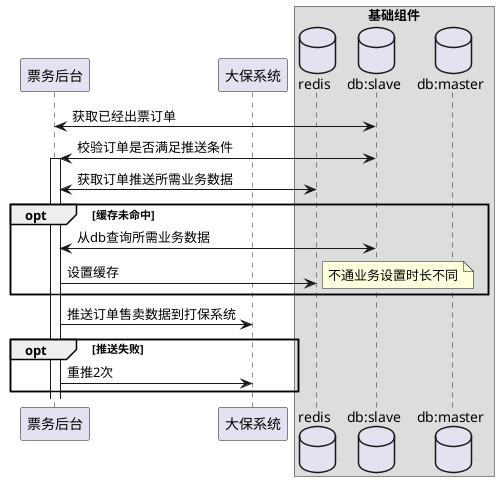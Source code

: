 @startuml

participant "票务后台" as tk
participant "大保系统" as dabao
box 基础组件
database redis
database "db:slave" as db
database "db:master" as dbm
end box


tk<->db:获取已经出票订单
tk<->db:校验订单是否满足推送条件
activate tk
tk<->redis:获取订单推送所需业务数据
opt 缓存未命中
    tk<->db:从db查询所需业务数据
    tk->redis:设置缓存
    note right: 不通业务设置时长不同
end
tk->dabao:推送订单售卖数据到打保系统
opt 推送失败
    tk->dabao:重推2次
end
@enduml